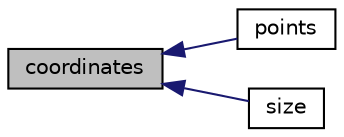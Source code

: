 digraph "coordinates"
{
  bgcolor="transparent";
  edge [fontname="Helvetica",fontsize="10",labelfontname="Helvetica",labelfontsize="10"];
  node [fontname="Helvetica",fontsize="10",shape=record];
  rankdir="LR";
  Node1 [label="coordinates",height=0.2,width=0.4,color="black", fillcolor="grey75", style="filled", fontcolor="black"];
  Node1 -> Node2 [dir="back",color="midnightblue",fontsize="10",style="solid",fontname="Helvetica"];
  Node2 [label="points",height=0.2,width=0.4,color="black",URL="$a02318.html#a93d8a916aed41c1dcb28f808215999da",tooltip="Get the points that define the surface. "];
  Node1 -> Node3 [dir="back",color="midnightblue",fontsize="10",style="solid",fontname="Helvetica"];
  Node3 [label="size",height=0.2,width=0.4,color="black",URL="$a02318.html#aefe0792b5b0175e6022a92a906fdf053",tooltip="Range of local indices that can be returned. "];
}
